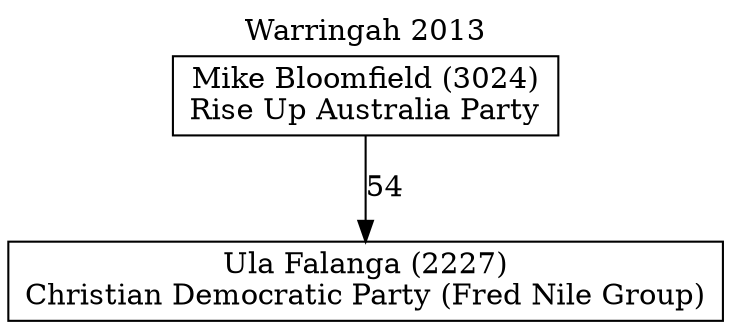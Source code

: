 // House preference flow
digraph "Ula Falanga (2227)_Warringah_2013" {
	graph [label="Warringah 2013" labelloc=t mclimit=10]
	node [shape=box]
	"Ula Falanga (2227)" [label="Ula Falanga (2227)
Christian Democratic Party (Fred Nile Group)"]
	"Mike Bloomfield (3024)" [label="Mike Bloomfield (3024)
Rise Up Australia Party"]
	"Mike Bloomfield (3024)" -> "Ula Falanga (2227)" [label=54]
}
